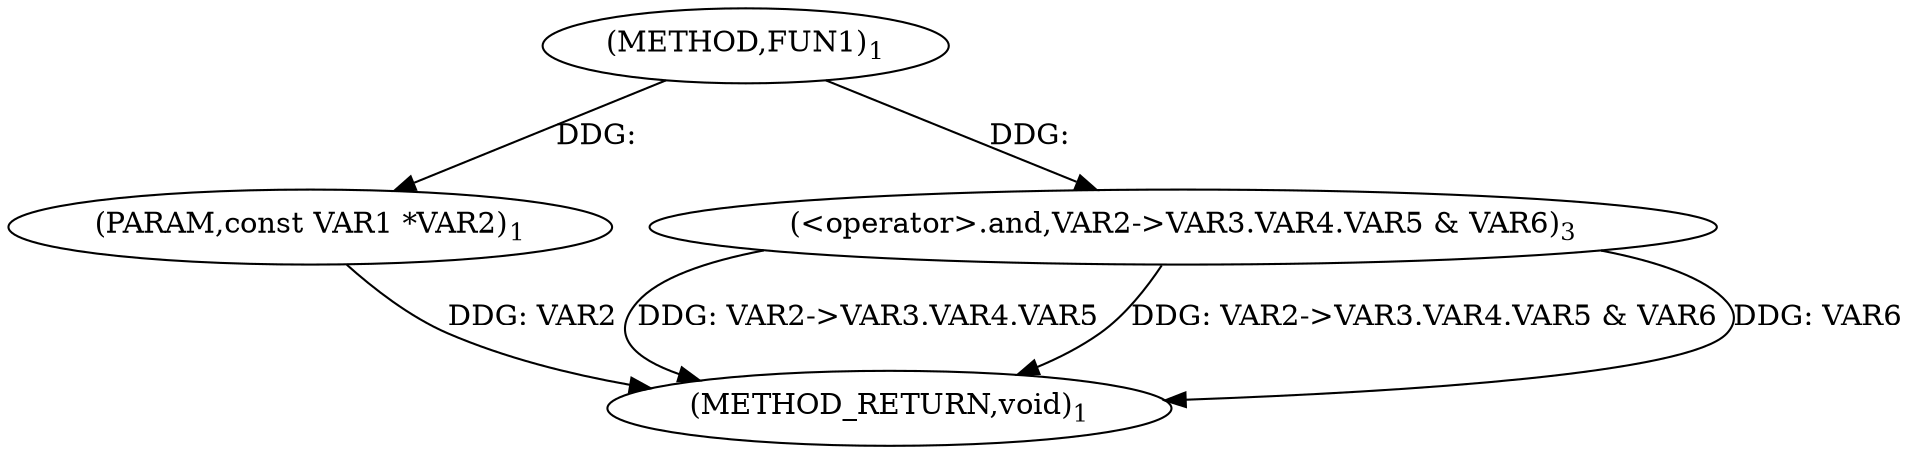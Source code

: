 digraph "FUN1" {  
"9" [label = <(METHOD,FUN1)<SUB>1</SUB>> ]
"23" [label = <(METHOD_RETURN,void)<SUB>1</SUB>> ]
"10" [label = <(PARAM,const VAR1 *VAR2)<SUB>1</SUB>> ]
"13" [label = <(&lt;operator&gt;.and,VAR2-&gt;VAR3.VAR4.VAR5 &amp; VAR6)<SUB>3</SUB>> ]
  "10" -> "23"  [ label = "DDG: VAR2"] 
  "13" -> "23"  [ label = "DDG: VAR2-&gt;VAR3.VAR4.VAR5"] 
  "13" -> "23"  [ label = "DDG: VAR2-&gt;VAR3.VAR4.VAR5 &amp; VAR6"] 
  "13" -> "23"  [ label = "DDG: VAR6"] 
  "9" -> "10"  [ label = "DDG: "] 
  "9" -> "13"  [ label = "DDG: "] 
}
